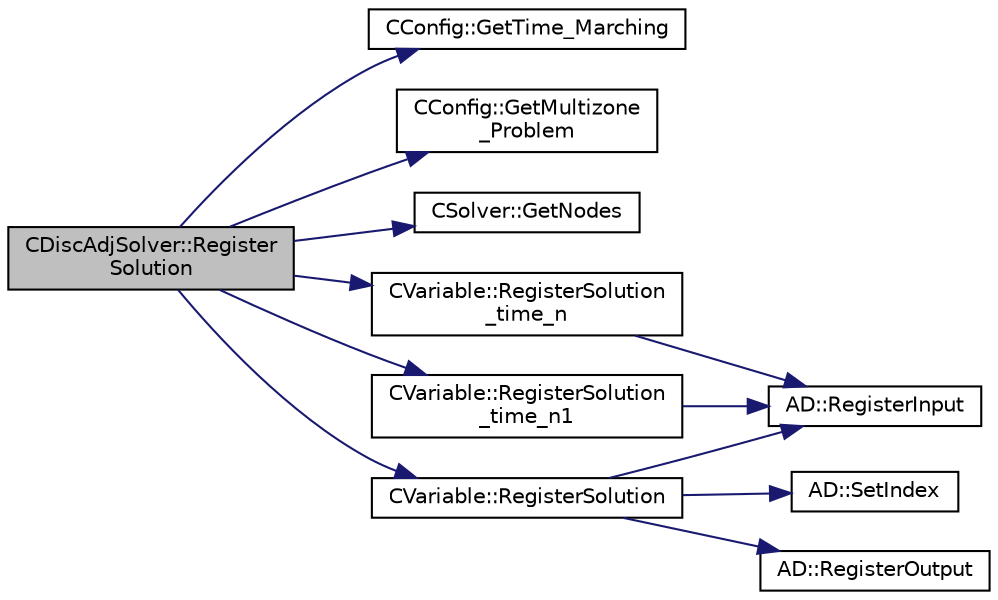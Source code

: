 digraph "CDiscAdjSolver::RegisterSolution"
{
  edge [fontname="Helvetica",fontsize="10",labelfontname="Helvetica",labelfontsize="10"];
  node [fontname="Helvetica",fontsize="10",shape=record];
  rankdir="LR";
  Node209 [label="CDiscAdjSolver::Register\lSolution",height=0.2,width=0.4,color="black", fillcolor="grey75", style="filled", fontcolor="black"];
  Node209 -> Node210 [color="midnightblue",fontsize="10",style="solid",fontname="Helvetica"];
  Node210 [label="CConfig::GetTime_Marching",height=0.2,width=0.4,color="black", fillcolor="white", style="filled",URL="$class_c_config.html#a864d499ce740184803607801c47abda7",tooltip="Provides information about the time integration, and change the write in the output files information..."];
  Node209 -> Node211 [color="midnightblue",fontsize="10",style="solid",fontname="Helvetica"];
  Node211 [label="CConfig::GetMultizone\l_Problem",height=0.2,width=0.4,color="black", fillcolor="white", style="filled",URL="$class_c_config.html#ad9233b666b21e43c18592925be61cc9b",tooltip="Get whether the simulation we are running is a multizone simulation. "];
  Node209 -> Node212 [color="midnightblue",fontsize="10",style="solid",fontname="Helvetica"];
  Node212 [label="CSolver::GetNodes",height=0.2,width=0.4,color="black", fillcolor="white", style="filled",URL="$class_c_solver.html#af3198e52a2ea377bb765647b5e697197",tooltip="Allow outside access to the nodes of the solver, containing conservatives, primitives, etc. "];
  Node209 -> Node213 [color="midnightblue",fontsize="10",style="solid",fontname="Helvetica"];
  Node213 [label="CVariable::RegisterSolution",height=0.2,width=0.4,color="black", fillcolor="white", style="filled",URL="$class_c_variable.html#a5d8ee15634fe43e299092ff882ffa796",tooltip="Register the variables in the solution array as input/output variable. "];
  Node213 -> Node214 [color="midnightblue",fontsize="10",style="solid",fontname="Helvetica"];
  Node214 [label="AD::RegisterInput",height=0.2,width=0.4,color="black", fillcolor="white", style="filled",URL="$namespace_a_d.html#a05310227c195f7e83d394ce9cae8b73e",tooltip="Registers the variable as an input and saves internal data (indices). I.e. as a leaf of the computati..."];
  Node213 -> Node215 [color="midnightblue",fontsize="10",style="solid",fontname="Helvetica"];
  Node215 [label="AD::SetIndex",height=0.2,width=0.4,color="black", fillcolor="white", style="filled",URL="$namespace_a_d.html#a93909396dd20444ea1ad3100003ff08c",tooltip="Evaluates and saves gradient data from a variable. "];
  Node213 -> Node216 [color="midnightblue",fontsize="10",style="solid",fontname="Helvetica"];
  Node216 [label="AD::RegisterOutput",height=0.2,width=0.4,color="black", fillcolor="white", style="filled",URL="$namespace_a_d.html#ae381e45797545e980376c4aeb3f5afdc",tooltip="Registers the variable as an output. I.e. as the root of the computational graph. ..."];
  Node209 -> Node217 [color="midnightblue",fontsize="10",style="solid",fontname="Helvetica"];
  Node217 [label="CVariable::RegisterSolution\l_time_n",height=0.2,width=0.4,color="black", fillcolor="white", style="filled",URL="$class_c_variable.html#ac113d63fcfab8acd136a51fb7552b989",tooltip="Register the variables in the solution_time_n array as input/output variable. "];
  Node217 -> Node214 [color="midnightblue",fontsize="10",style="solid",fontname="Helvetica"];
  Node209 -> Node218 [color="midnightblue",fontsize="10",style="solid",fontname="Helvetica"];
  Node218 [label="CVariable::RegisterSolution\l_time_n1",height=0.2,width=0.4,color="black", fillcolor="white", style="filled",URL="$class_c_variable.html#a1f67634b4f4b258b6ec0870e64850302",tooltip="Register the variables in the solution_time_n1 array as input/output variable. "];
  Node218 -> Node214 [color="midnightblue",fontsize="10",style="solid",fontname="Helvetica"];
}
